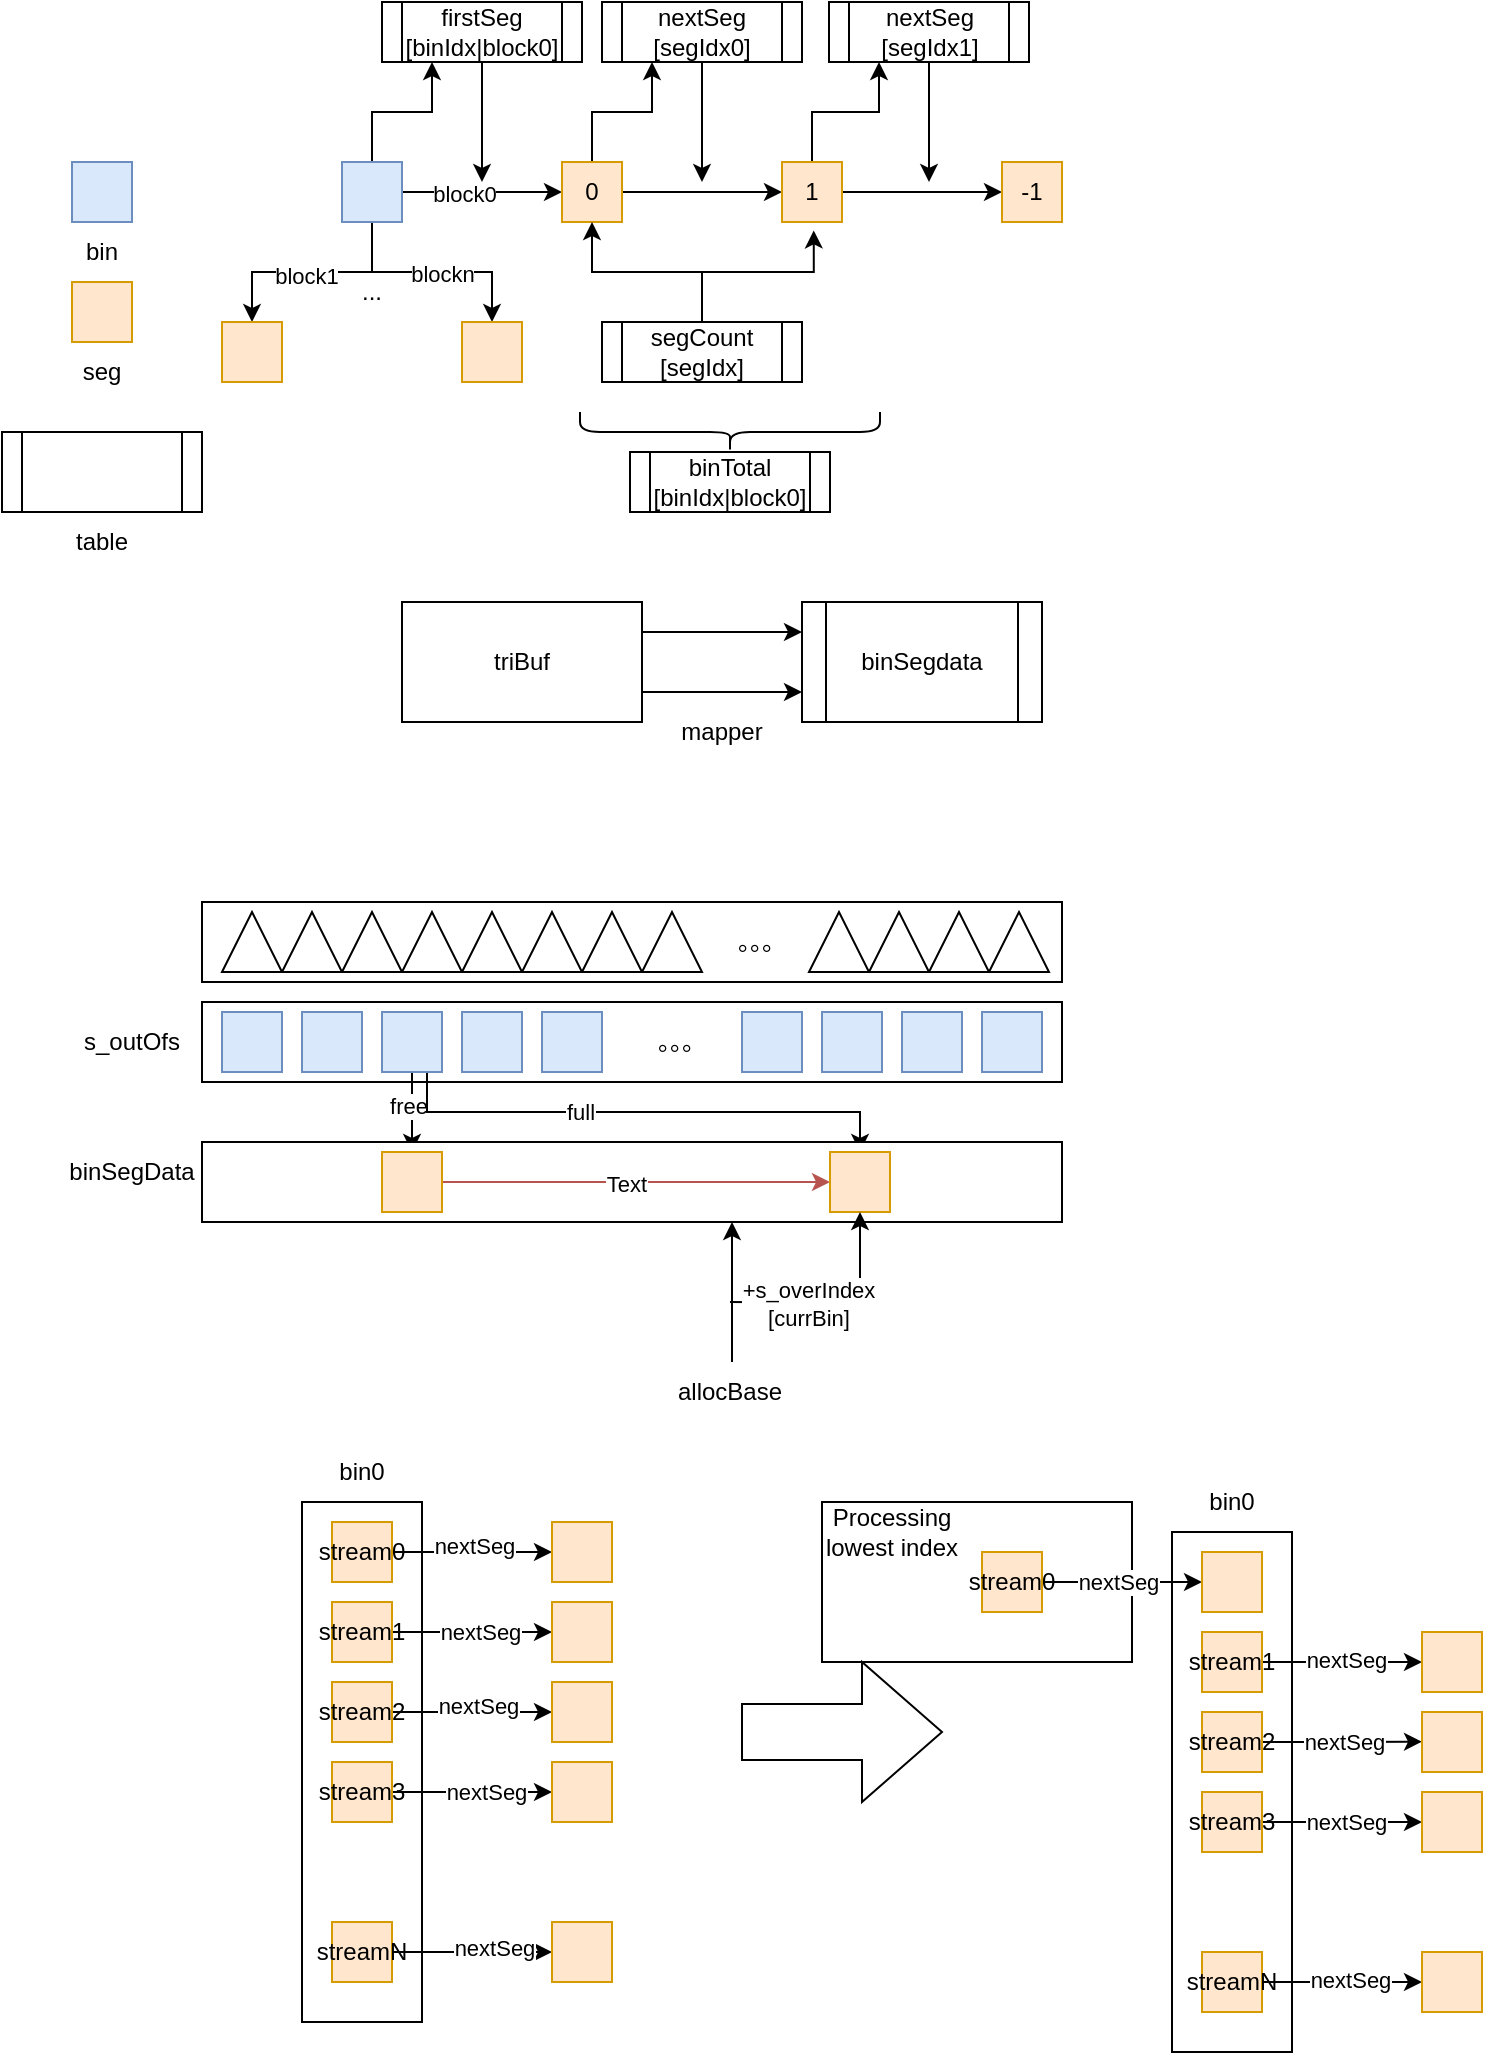 <mxfile version="23.1.6" type="github">
  <diagram name="第 1 页" id="Jw7tVS_LVLmDtr75cejy">
    <mxGraphModel dx="1158" dy="654" grid="1" gridSize="10" guides="1" tooltips="1" connect="1" arrows="1" fold="1" page="1" pageScale="1" pageWidth="827" pageHeight="1169" math="0" shadow="0">
      <root>
        <mxCell id="0" />
        <mxCell id="1" parent="0" />
        <mxCell id="SiZdVVhCGkmTTTWQaCTQ-135" value="" style="rounded=0;whiteSpace=wrap;html=1;" vertex="1" parent="1">
          <mxGeometry x="410" y="750" width="155" height="80" as="geometry" />
        </mxCell>
        <mxCell id="SiZdVVhCGkmTTTWQaCTQ-3" value="" style="group" vertex="1" connectable="0" parent="1">
          <mxGeometry x="20" y="80" width="60" height="60" as="geometry" />
        </mxCell>
        <mxCell id="SiZdVVhCGkmTTTWQaCTQ-1" value="" style="rounded=0;whiteSpace=wrap;html=1;fillColor=#dae8fc;strokeColor=#6c8ebf;" vertex="1" parent="SiZdVVhCGkmTTTWQaCTQ-3">
          <mxGeometry x="15" width="30" height="30" as="geometry" />
        </mxCell>
        <mxCell id="SiZdVVhCGkmTTTWQaCTQ-2" value="bin" style="text;html=1;align=center;verticalAlign=middle;whiteSpace=wrap;rounded=0;" vertex="1" parent="SiZdVVhCGkmTTTWQaCTQ-3">
          <mxGeometry y="30" width="60" height="30" as="geometry" />
        </mxCell>
        <mxCell id="SiZdVVhCGkmTTTWQaCTQ-7" value="" style="edgeStyle=orthogonalEdgeStyle;rounded=0;orthogonalLoop=1;jettySize=auto;html=1;" edge="1" parent="1" source="SiZdVVhCGkmTTTWQaCTQ-4" target="SiZdVVhCGkmTTTWQaCTQ-6">
          <mxGeometry relative="1" as="geometry" />
        </mxCell>
        <mxCell id="SiZdVVhCGkmTTTWQaCTQ-15" value="block0" style="edgeLabel;html=1;align=center;verticalAlign=middle;resizable=0;points=[];" vertex="1" connectable="0" parent="SiZdVVhCGkmTTTWQaCTQ-7">
          <mxGeometry x="-0.222" y="-1" relative="1" as="geometry">
            <mxPoint as="offset" />
          </mxGeometry>
        </mxCell>
        <mxCell id="SiZdVVhCGkmTTTWQaCTQ-9" value="" style="edgeStyle=orthogonalEdgeStyle;rounded=0;orthogonalLoop=1;jettySize=auto;html=1;exitX=0.5;exitY=1;exitDx=0;exitDy=0;" edge="1" parent="1" source="SiZdVVhCGkmTTTWQaCTQ-4" target="SiZdVVhCGkmTTTWQaCTQ-8">
          <mxGeometry relative="1" as="geometry" />
        </mxCell>
        <mxCell id="SiZdVVhCGkmTTTWQaCTQ-17" value="block1" style="edgeLabel;html=1;align=center;verticalAlign=middle;resizable=0;points=[];" vertex="1" connectable="0" parent="SiZdVVhCGkmTTTWQaCTQ-9">
          <mxGeometry x="0.055" y="2" relative="1" as="geometry">
            <mxPoint as="offset" />
          </mxGeometry>
        </mxCell>
        <mxCell id="SiZdVVhCGkmTTTWQaCTQ-11" style="edgeStyle=orthogonalEdgeStyle;rounded=0;orthogonalLoop=1;jettySize=auto;html=1;exitX=0.5;exitY=1;exitDx=0;exitDy=0;entryX=0.5;entryY=0;entryDx=0;entryDy=0;" edge="1" parent="1" source="SiZdVVhCGkmTTTWQaCTQ-4" target="SiZdVVhCGkmTTTWQaCTQ-10">
          <mxGeometry relative="1" as="geometry" />
        </mxCell>
        <mxCell id="SiZdVVhCGkmTTTWQaCTQ-16" value="blockn" style="edgeLabel;html=1;align=center;verticalAlign=middle;resizable=0;points=[];" vertex="1" connectable="0" parent="SiZdVVhCGkmTTTWQaCTQ-11">
          <mxGeometry x="0.084" y="-1" relative="1" as="geometry">
            <mxPoint as="offset" />
          </mxGeometry>
        </mxCell>
        <mxCell id="SiZdVVhCGkmTTTWQaCTQ-28" style="edgeStyle=orthogonalEdgeStyle;rounded=0;orthogonalLoop=1;jettySize=auto;html=1;exitX=0.5;exitY=0;exitDx=0;exitDy=0;entryX=0.25;entryY=1;entryDx=0;entryDy=0;" edge="1" parent="1" source="SiZdVVhCGkmTTTWQaCTQ-4" target="SiZdVVhCGkmTTTWQaCTQ-23">
          <mxGeometry relative="1" as="geometry" />
        </mxCell>
        <mxCell id="SiZdVVhCGkmTTTWQaCTQ-4" value="" style="rounded=0;whiteSpace=wrap;html=1;fillColor=#dae8fc;strokeColor=#6c8ebf;" vertex="1" parent="1">
          <mxGeometry x="170" y="80" width="30" height="30" as="geometry" />
        </mxCell>
        <mxCell id="SiZdVVhCGkmTTTWQaCTQ-20" value="" style="edgeStyle=orthogonalEdgeStyle;rounded=0;orthogonalLoop=1;jettySize=auto;html=1;" edge="1" parent="1" source="SiZdVVhCGkmTTTWQaCTQ-6" target="SiZdVVhCGkmTTTWQaCTQ-19">
          <mxGeometry relative="1" as="geometry" />
        </mxCell>
        <mxCell id="SiZdVVhCGkmTTTWQaCTQ-30" style="edgeStyle=orthogonalEdgeStyle;rounded=0;orthogonalLoop=1;jettySize=auto;html=1;exitX=0.5;exitY=0;exitDx=0;exitDy=0;entryX=0.25;entryY=1;entryDx=0;entryDy=0;" edge="1" parent="1" source="SiZdVVhCGkmTTTWQaCTQ-6" target="SiZdVVhCGkmTTTWQaCTQ-29">
          <mxGeometry relative="1" as="geometry" />
        </mxCell>
        <mxCell id="SiZdVVhCGkmTTTWQaCTQ-6" value="0" style="rounded=0;whiteSpace=wrap;html=1;fillColor=#ffe6cc;strokeColor=#d79b00;" vertex="1" parent="1">
          <mxGeometry x="280" y="80" width="30" height="30" as="geometry" />
        </mxCell>
        <mxCell id="SiZdVVhCGkmTTTWQaCTQ-8" value="" style="rounded=0;whiteSpace=wrap;html=1;fillColor=#ffe6cc;strokeColor=#d79b00;" vertex="1" parent="1">
          <mxGeometry x="110" y="160" width="30" height="30" as="geometry" />
        </mxCell>
        <mxCell id="SiZdVVhCGkmTTTWQaCTQ-10" value="" style="rounded=0;whiteSpace=wrap;html=1;fillColor=#ffe6cc;strokeColor=#d79b00;" vertex="1" parent="1">
          <mxGeometry x="230" y="160" width="30" height="30" as="geometry" />
        </mxCell>
        <mxCell id="SiZdVVhCGkmTTTWQaCTQ-13" value="" style="rounded=0;whiteSpace=wrap;html=1;fillColor=#ffe6cc;strokeColor=#d79b00;" vertex="1" parent="1">
          <mxGeometry x="35" y="140" width="30" height="30" as="geometry" />
        </mxCell>
        <mxCell id="SiZdVVhCGkmTTTWQaCTQ-14" value="seg" style="text;html=1;align=center;verticalAlign=middle;whiteSpace=wrap;rounded=0;" vertex="1" parent="1">
          <mxGeometry x="20" y="170" width="60" height="30" as="geometry" />
        </mxCell>
        <mxCell id="SiZdVVhCGkmTTTWQaCTQ-18" value="..." style="text;html=1;align=center;verticalAlign=middle;whiteSpace=wrap;rounded=0;" vertex="1" parent="1">
          <mxGeometry x="155" y="130" width="60" height="30" as="geometry" />
        </mxCell>
        <mxCell id="SiZdVVhCGkmTTTWQaCTQ-22" value="" style="edgeStyle=orthogonalEdgeStyle;rounded=0;orthogonalLoop=1;jettySize=auto;html=1;" edge="1" parent="1" source="SiZdVVhCGkmTTTWQaCTQ-19" target="SiZdVVhCGkmTTTWQaCTQ-21">
          <mxGeometry relative="1" as="geometry" />
        </mxCell>
        <mxCell id="SiZdVVhCGkmTTTWQaCTQ-33" style="edgeStyle=orthogonalEdgeStyle;rounded=0;orthogonalLoop=1;jettySize=auto;html=1;exitX=0.5;exitY=0;exitDx=0;exitDy=0;entryX=0.25;entryY=1;entryDx=0;entryDy=0;" edge="1" parent="1" source="SiZdVVhCGkmTTTWQaCTQ-19" target="SiZdVVhCGkmTTTWQaCTQ-32">
          <mxGeometry relative="1" as="geometry" />
        </mxCell>
        <mxCell id="SiZdVVhCGkmTTTWQaCTQ-19" value="1" style="rounded=0;whiteSpace=wrap;html=1;fillColor=#ffe6cc;strokeColor=#d79b00;" vertex="1" parent="1">
          <mxGeometry x="390" y="80" width="30" height="30" as="geometry" />
        </mxCell>
        <mxCell id="SiZdVVhCGkmTTTWQaCTQ-21" value="-1" style="rounded=0;whiteSpace=wrap;html=1;fillColor=#ffe6cc;strokeColor=#d79b00;" vertex="1" parent="1">
          <mxGeometry x="500" y="80" width="30" height="30" as="geometry" />
        </mxCell>
        <mxCell id="SiZdVVhCGkmTTTWQaCTQ-24" style="edgeStyle=orthogonalEdgeStyle;rounded=0;orthogonalLoop=1;jettySize=auto;html=1;" edge="1" parent="1" source="SiZdVVhCGkmTTTWQaCTQ-23">
          <mxGeometry relative="1" as="geometry">
            <mxPoint x="240" y="90" as="targetPoint" />
          </mxGeometry>
        </mxCell>
        <mxCell id="SiZdVVhCGkmTTTWQaCTQ-23" value="firstSeg&lt;br&gt;[binIdx|block0]" style="shape=process;whiteSpace=wrap;html=1;backgroundOutline=1;" vertex="1" parent="1">
          <mxGeometry x="190" width="100" height="30" as="geometry" />
        </mxCell>
        <mxCell id="SiZdVVhCGkmTTTWQaCTQ-31" style="edgeStyle=orthogonalEdgeStyle;rounded=0;orthogonalLoop=1;jettySize=auto;html=1;exitX=0.5;exitY=1;exitDx=0;exitDy=0;" edge="1" parent="1" source="SiZdVVhCGkmTTTWQaCTQ-29">
          <mxGeometry relative="1" as="geometry">
            <mxPoint x="350" y="90" as="targetPoint" />
          </mxGeometry>
        </mxCell>
        <mxCell id="SiZdVVhCGkmTTTWQaCTQ-29" value="nextSeg&lt;br&gt;[segIdx0]" style="shape=process;whiteSpace=wrap;html=1;backgroundOutline=1;" vertex="1" parent="1">
          <mxGeometry x="300" width="100" height="30" as="geometry" />
        </mxCell>
        <mxCell id="SiZdVVhCGkmTTTWQaCTQ-34" style="edgeStyle=orthogonalEdgeStyle;rounded=0;orthogonalLoop=1;jettySize=auto;html=1;" edge="1" parent="1" source="SiZdVVhCGkmTTTWQaCTQ-32">
          <mxGeometry relative="1" as="geometry">
            <mxPoint x="463.5" y="90" as="targetPoint" />
          </mxGeometry>
        </mxCell>
        <mxCell id="SiZdVVhCGkmTTTWQaCTQ-32" value="nextSeg&lt;br&gt;[segIdx1]" style="shape=process;whiteSpace=wrap;html=1;backgroundOutline=1;" vertex="1" parent="1">
          <mxGeometry x="413.5" width="100" height="30" as="geometry" />
        </mxCell>
        <mxCell id="SiZdVVhCGkmTTTWQaCTQ-36" style="edgeStyle=orthogonalEdgeStyle;rounded=0;orthogonalLoop=1;jettySize=auto;html=1;entryX=0.5;entryY=1;entryDx=0;entryDy=0;" edge="1" parent="1" source="SiZdVVhCGkmTTTWQaCTQ-35" target="SiZdVVhCGkmTTTWQaCTQ-6">
          <mxGeometry relative="1" as="geometry" />
        </mxCell>
        <mxCell id="SiZdVVhCGkmTTTWQaCTQ-35" value="segCount&lt;br&gt;[segIdx]" style="shape=process;whiteSpace=wrap;html=1;backgroundOutline=1;" vertex="1" parent="1">
          <mxGeometry x="300" y="160" width="100" height="30" as="geometry" />
        </mxCell>
        <mxCell id="SiZdVVhCGkmTTTWQaCTQ-37" style="edgeStyle=orthogonalEdgeStyle;rounded=0;orthogonalLoop=1;jettySize=auto;html=1;exitX=0.5;exitY=0;exitDx=0;exitDy=0;entryX=0.529;entryY=1.14;entryDx=0;entryDy=0;entryPerimeter=0;" edge="1" parent="1" source="SiZdVVhCGkmTTTWQaCTQ-35" target="SiZdVVhCGkmTTTWQaCTQ-19">
          <mxGeometry relative="1" as="geometry" />
        </mxCell>
        <mxCell id="SiZdVVhCGkmTTTWQaCTQ-41" value="binTotal&lt;br&gt;[binIdx|block0]" style="shape=process;whiteSpace=wrap;html=1;backgroundOutline=1;" vertex="1" parent="1">
          <mxGeometry x="314" y="225" width="100" height="30" as="geometry" />
        </mxCell>
        <mxCell id="SiZdVVhCGkmTTTWQaCTQ-42" value="" style="shape=curlyBracket;whiteSpace=wrap;html=1;rounded=1;flipH=1;labelPosition=right;verticalLabelPosition=middle;align=left;verticalAlign=middle;rotation=90;" vertex="1" parent="1">
          <mxGeometry x="354" y="140" width="20" height="150" as="geometry" />
        </mxCell>
        <mxCell id="SiZdVVhCGkmTTTWQaCTQ-45" style="edgeStyle=orthogonalEdgeStyle;rounded=0;orthogonalLoop=1;jettySize=auto;html=1;exitX=1;exitY=0.25;exitDx=0;exitDy=0;entryX=0;entryY=0.25;entryDx=0;entryDy=0;" edge="1" parent="1" source="SiZdVVhCGkmTTTWQaCTQ-43">
          <mxGeometry relative="1" as="geometry">
            <mxPoint x="400" y="315" as="targetPoint" />
          </mxGeometry>
        </mxCell>
        <mxCell id="SiZdVVhCGkmTTTWQaCTQ-46" style="edgeStyle=orthogonalEdgeStyle;rounded=0;orthogonalLoop=1;jettySize=auto;html=1;exitX=1;exitY=0.75;exitDx=0;exitDy=0;" edge="1" parent="1" source="SiZdVVhCGkmTTTWQaCTQ-43">
          <mxGeometry relative="1" as="geometry">
            <mxPoint x="400" y="345" as="targetPoint" />
          </mxGeometry>
        </mxCell>
        <mxCell id="SiZdVVhCGkmTTTWQaCTQ-43" value="triBuf" style="rounded=0;whiteSpace=wrap;html=1;" vertex="1" parent="1">
          <mxGeometry x="200" y="300" width="120" height="60" as="geometry" />
        </mxCell>
        <mxCell id="SiZdVVhCGkmTTTWQaCTQ-47" value="mapper" style="text;html=1;align=center;verticalAlign=middle;whiteSpace=wrap;rounded=0;" vertex="1" parent="1">
          <mxGeometry x="330" y="350" width="60" height="30" as="geometry" />
        </mxCell>
        <mxCell id="SiZdVVhCGkmTTTWQaCTQ-48" value="binSegdata" style="shape=process;whiteSpace=wrap;html=1;backgroundOutline=1;" vertex="1" parent="1">
          <mxGeometry x="400" y="300" width="120" height="60" as="geometry" />
        </mxCell>
        <mxCell id="SiZdVVhCGkmTTTWQaCTQ-49" value="" style="shape=process;whiteSpace=wrap;html=1;backgroundOutline=1;" vertex="1" parent="1">
          <mxGeometry y="215" width="100" height="40" as="geometry" />
        </mxCell>
        <mxCell id="SiZdVVhCGkmTTTWQaCTQ-50" value="table" style="text;html=1;align=center;verticalAlign=middle;whiteSpace=wrap;rounded=0;" vertex="1" parent="1">
          <mxGeometry x="20" y="255" width="60" height="30" as="geometry" />
        </mxCell>
        <mxCell id="SiZdVVhCGkmTTTWQaCTQ-51" value="" style="rounded=0;whiteSpace=wrap;html=1;" vertex="1" parent="1">
          <mxGeometry x="100" y="450" width="430" height="40" as="geometry" />
        </mxCell>
        <mxCell id="SiZdVVhCGkmTTTWQaCTQ-52" value="" style="triangle;whiteSpace=wrap;html=1;rotation=-90;" vertex="1" parent="1">
          <mxGeometry x="110" y="455" width="30" height="30" as="geometry" />
        </mxCell>
        <mxCell id="SiZdVVhCGkmTTTWQaCTQ-53" value="" style="triangle;whiteSpace=wrap;html=1;rotation=-90;" vertex="1" parent="1">
          <mxGeometry x="140" y="455" width="30" height="30" as="geometry" />
        </mxCell>
        <mxCell id="SiZdVVhCGkmTTTWQaCTQ-54" value="" style="triangle;whiteSpace=wrap;html=1;rotation=-90;" vertex="1" parent="1">
          <mxGeometry x="170" y="455" width="30" height="30" as="geometry" />
        </mxCell>
        <mxCell id="SiZdVVhCGkmTTTWQaCTQ-55" value="" style="triangle;whiteSpace=wrap;html=1;rotation=-90;" vertex="1" parent="1">
          <mxGeometry x="200" y="455" width="30" height="30" as="geometry" />
        </mxCell>
        <mxCell id="SiZdVVhCGkmTTTWQaCTQ-56" value="" style="triangle;whiteSpace=wrap;html=1;rotation=-90;" vertex="1" parent="1">
          <mxGeometry x="230" y="455" width="30" height="30" as="geometry" />
        </mxCell>
        <mxCell id="SiZdVVhCGkmTTTWQaCTQ-57" value="" style="triangle;whiteSpace=wrap;html=1;rotation=-90;" vertex="1" parent="1">
          <mxGeometry x="260" y="455" width="30" height="30" as="geometry" />
        </mxCell>
        <mxCell id="SiZdVVhCGkmTTTWQaCTQ-58" value="" style="triangle;whiteSpace=wrap;html=1;rotation=-90;" vertex="1" parent="1">
          <mxGeometry x="290" y="455" width="30" height="30" as="geometry" />
        </mxCell>
        <mxCell id="SiZdVVhCGkmTTTWQaCTQ-59" value="" style="triangle;whiteSpace=wrap;html=1;rotation=-90;" vertex="1" parent="1">
          <mxGeometry x="320" y="455" width="30" height="30" as="geometry" />
        </mxCell>
        <mxCell id="SiZdVVhCGkmTTTWQaCTQ-60" value="" style="triangle;whiteSpace=wrap;html=1;rotation=-90;" vertex="1" parent="1">
          <mxGeometry x="403.5" y="455" width="30" height="30" as="geometry" />
        </mxCell>
        <mxCell id="SiZdVVhCGkmTTTWQaCTQ-61" value="" style="triangle;whiteSpace=wrap;html=1;rotation=-90;" vertex="1" parent="1">
          <mxGeometry x="433.5" y="455" width="30" height="30" as="geometry" />
        </mxCell>
        <mxCell id="SiZdVVhCGkmTTTWQaCTQ-62" value="" style="triangle;whiteSpace=wrap;html=1;rotation=-90;" vertex="1" parent="1">
          <mxGeometry x="463.5" y="455" width="30" height="30" as="geometry" />
        </mxCell>
        <mxCell id="SiZdVVhCGkmTTTWQaCTQ-63" value="" style="triangle;whiteSpace=wrap;html=1;rotation=-90;" vertex="1" parent="1">
          <mxGeometry x="493.5" y="455" width="30" height="30" as="geometry" />
        </mxCell>
        <mxCell id="SiZdVVhCGkmTTTWQaCTQ-64" value="。。。" style="text;html=1;align=center;verticalAlign=middle;whiteSpace=wrap;rounded=0;" vertex="1" parent="1">
          <mxGeometry x="350" y="455" width="60" height="30" as="geometry" />
        </mxCell>
        <mxCell id="SiZdVVhCGkmTTTWQaCTQ-65" value="" style="rounded=0;whiteSpace=wrap;html=1;" vertex="1" parent="1">
          <mxGeometry x="100" y="500" width="430" height="40" as="geometry" />
        </mxCell>
        <mxCell id="SiZdVVhCGkmTTTWQaCTQ-66" value="" style="rounded=0;whiteSpace=wrap;html=1;fillColor=#dae8fc;strokeColor=#6c8ebf;" vertex="1" parent="1">
          <mxGeometry x="110" y="505" width="30" height="30" as="geometry" />
        </mxCell>
        <mxCell id="SiZdVVhCGkmTTTWQaCTQ-67" value="" style="rounded=0;whiteSpace=wrap;html=1;fillColor=#dae8fc;strokeColor=#6c8ebf;" vertex="1" parent="1">
          <mxGeometry x="150" y="505" width="30" height="30" as="geometry" />
        </mxCell>
        <mxCell id="SiZdVVhCGkmTTTWQaCTQ-83" style="edgeStyle=orthogonalEdgeStyle;rounded=0;orthogonalLoop=1;jettySize=auto;html=1;exitX=0.5;exitY=1;exitDx=0;exitDy=0;entryX=0.5;entryY=0;entryDx=0;entryDy=0;" edge="1" parent="1" source="SiZdVVhCGkmTTTWQaCTQ-68" target="SiZdVVhCGkmTTTWQaCTQ-81">
          <mxGeometry relative="1" as="geometry" />
        </mxCell>
        <mxCell id="SiZdVVhCGkmTTTWQaCTQ-85" value="free" style="edgeLabel;html=1;align=center;verticalAlign=middle;resizable=0;points=[];" vertex="1" connectable="0" parent="SiZdVVhCGkmTTTWQaCTQ-83">
          <mxGeometry x="-0.159" y="-2" relative="1" as="geometry">
            <mxPoint as="offset" />
          </mxGeometry>
        </mxCell>
        <mxCell id="SiZdVVhCGkmTTTWQaCTQ-84" style="edgeStyle=orthogonalEdgeStyle;rounded=0;orthogonalLoop=1;jettySize=auto;html=1;exitX=0.75;exitY=1;exitDx=0;exitDy=0;entryX=0.5;entryY=0;entryDx=0;entryDy=0;" edge="1" parent="1" source="SiZdVVhCGkmTTTWQaCTQ-68" target="SiZdVVhCGkmTTTWQaCTQ-82">
          <mxGeometry relative="1" as="geometry" />
        </mxCell>
        <mxCell id="SiZdVVhCGkmTTTWQaCTQ-86" value="full" style="edgeLabel;html=1;align=center;verticalAlign=middle;resizable=0;points=[];" vertex="1" connectable="0" parent="SiZdVVhCGkmTTTWQaCTQ-84">
          <mxGeometry x="-0.252" relative="1" as="geometry">
            <mxPoint as="offset" />
          </mxGeometry>
        </mxCell>
        <mxCell id="SiZdVVhCGkmTTTWQaCTQ-68" value="" style="rounded=0;whiteSpace=wrap;html=1;fillColor=#dae8fc;strokeColor=#6c8ebf;" vertex="1" parent="1">
          <mxGeometry x="190" y="505" width="30" height="30" as="geometry" />
        </mxCell>
        <mxCell id="SiZdVVhCGkmTTTWQaCTQ-69" value="" style="rounded=0;whiteSpace=wrap;html=1;fillColor=#dae8fc;strokeColor=#6c8ebf;" vertex="1" parent="1">
          <mxGeometry x="230" y="505" width="30" height="30" as="geometry" />
        </mxCell>
        <mxCell id="SiZdVVhCGkmTTTWQaCTQ-70" value="" style="rounded=0;whiteSpace=wrap;html=1;fillColor=#dae8fc;strokeColor=#6c8ebf;" vertex="1" parent="1">
          <mxGeometry x="270" y="505" width="30" height="30" as="geometry" />
        </mxCell>
        <mxCell id="SiZdVVhCGkmTTTWQaCTQ-71" value="。。。" style="text;html=1;align=center;verticalAlign=middle;whiteSpace=wrap;rounded=0;" vertex="1" parent="1">
          <mxGeometry x="310" y="505" width="60" height="30" as="geometry" />
        </mxCell>
        <mxCell id="SiZdVVhCGkmTTTWQaCTQ-75" value="" style="rounded=0;whiteSpace=wrap;html=1;fillColor=#dae8fc;strokeColor=#6c8ebf;" vertex="1" parent="1">
          <mxGeometry x="370" y="505" width="30" height="30" as="geometry" />
        </mxCell>
        <mxCell id="SiZdVVhCGkmTTTWQaCTQ-76" value="" style="rounded=0;whiteSpace=wrap;html=1;fillColor=#dae8fc;strokeColor=#6c8ebf;" vertex="1" parent="1">
          <mxGeometry x="410" y="505" width="30" height="30" as="geometry" />
        </mxCell>
        <mxCell id="SiZdVVhCGkmTTTWQaCTQ-77" value="" style="rounded=0;whiteSpace=wrap;html=1;fillColor=#dae8fc;strokeColor=#6c8ebf;" vertex="1" parent="1">
          <mxGeometry x="450" y="505" width="30" height="30" as="geometry" />
        </mxCell>
        <mxCell id="SiZdVVhCGkmTTTWQaCTQ-78" value="" style="rounded=0;whiteSpace=wrap;html=1;fillColor=#dae8fc;strokeColor=#6c8ebf;" vertex="1" parent="1">
          <mxGeometry x="490" y="505" width="30" height="30" as="geometry" />
        </mxCell>
        <mxCell id="SiZdVVhCGkmTTTWQaCTQ-80" value="" style="rounded=0;whiteSpace=wrap;html=1;" vertex="1" parent="1">
          <mxGeometry x="100" y="570" width="430" height="40" as="geometry" />
        </mxCell>
        <mxCell id="SiZdVVhCGkmTTTWQaCTQ-160" style="edgeStyle=orthogonalEdgeStyle;rounded=0;orthogonalLoop=1;jettySize=auto;html=1;exitX=1;exitY=0.5;exitDx=0;exitDy=0;fillColor=#f8cecc;strokeColor=#b85450;" edge="1" parent="1" source="SiZdVVhCGkmTTTWQaCTQ-81" target="SiZdVVhCGkmTTTWQaCTQ-82">
          <mxGeometry relative="1" as="geometry" />
        </mxCell>
        <mxCell id="SiZdVVhCGkmTTTWQaCTQ-161" value="Text" style="edgeLabel;html=1;align=center;verticalAlign=middle;resizable=0;points=[];" vertex="1" connectable="0" parent="SiZdVVhCGkmTTTWQaCTQ-160">
          <mxGeometry x="-0.051" y="-1" relative="1" as="geometry">
            <mxPoint as="offset" />
          </mxGeometry>
        </mxCell>
        <mxCell id="SiZdVVhCGkmTTTWQaCTQ-81" value="" style="rounded=0;whiteSpace=wrap;html=1;fillColor=#ffe6cc;strokeColor=#d79b00;" vertex="1" parent="1">
          <mxGeometry x="190" y="575" width="30" height="30" as="geometry" />
        </mxCell>
        <mxCell id="SiZdVVhCGkmTTTWQaCTQ-82" value="" style="rounded=0;whiteSpace=wrap;html=1;fillColor=#ffe6cc;strokeColor=#d79b00;" vertex="1" parent="1">
          <mxGeometry x="414" y="575" width="30" height="30" as="geometry" />
        </mxCell>
        <mxCell id="SiZdVVhCGkmTTTWQaCTQ-87" value="" style="endArrow=classic;html=1;rounded=0;" edge="1" parent="1">
          <mxGeometry width="50" height="50" relative="1" as="geometry">
            <mxPoint x="365" y="680" as="sourcePoint" />
            <mxPoint x="365" y="610" as="targetPoint" />
          </mxGeometry>
        </mxCell>
        <mxCell id="SiZdVVhCGkmTTTWQaCTQ-90" style="edgeStyle=orthogonalEdgeStyle;rounded=0;orthogonalLoop=1;jettySize=auto;html=1;" edge="1" parent="1" target="SiZdVVhCGkmTTTWQaCTQ-82">
          <mxGeometry relative="1" as="geometry">
            <mxPoint x="364" y="650" as="sourcePoint" />
          </mxGeometry>
        </mxCell>
        <mxCell id="SiZdVVhCGkmTTTWQaCTQ-91" value="+s_overIndex&lt;br&gt;[currBin]" style="edgeLabel;html=1;align=center;verticalAlign=middle;resizable=0;points=[];" vertex="1" connectable="0" parent="SiZdVVhCGkmTTTWQaCTQ-90">
          <mxGeometry x="-0.29" relative="1" as="geometry">
            <mxPoint as="offset" />
          </mxGeometry>
        </mxCell>
        <mxCell id="SiZdVVhCGkmTTTWQaCTQ-88" value="allocBase" style="text;html=1;align=center;verticalAlign=middle;whiteSpace=wrap;rounded=0;" vertex="1" parent="1">
          <mxGeometry x="334" y="680" width="60" height="30" as="geometry" />
        </mxCell>
        <mxCell id="SiZdVVhCGkmTTTWQaCTQ-92" value="binSegData" style="text;html=1;align=center;verticalAlign=middle;whiteSpace=wrap;rounded=0;" vertex="1" parent="1">
          <mxGeometry x="35" y="570" width="60" height="30" as="geometry" />
        </mxCell>
        <mxCell id="SiZdVVhCGkmTTTWQaCTQ-93" value="s_outOfs" style="text;html=1;align=center;verticalAlign=middle;whiteSpace=wrap;rounded=0;" vertex="1" parent="1">
          <mxGeometry x="35" y="505" width="60" height="30" as="geometry" />
        </mxCell>
        <mxCell id="SiZdVVhCGkmTTTWQaCTQ-94" value="" style="rounded=0;whiteSpace=wrap;html=1;" vertex="1" parent="1">
          <mxGeometry x="150" y="750" width="60" height="260" as="geometry" />
        </mxCell>
        <mxCell id="SiZdVVhCGkmTTTWQaCTQ-95" value="bin0" style="text;html=1;align=center;verticalAlign=middle;whiteSpace=wrap;rounded=0;" vertex="1" parent="1">
          <mxGeometry x="150" y="720" width="60" height="30" as="geometry" />
        </mxCell>
        <mxCell id="SiZdVVhCGkmTTTWQaCTQ-104" value="" style="edgeStyle=orthogonalEdgeStyle;rounded=0;orthogonalLoop=1;jettySize=auto;html=1;" edge="1" parent="1" source="SiZdVVhCGkmTTTWQaCTQ-96" target="SiZdVVhCGkmTTTWQaCTQ-103">
          <mxGeometry relative="1" as="geometry" />
        </mxCell>
        <mxCell id="SiZdVVhCGkmTTTWQaCTQ-164" value="nextSeg" style="edgeLabel;html=1;align=center;verticalAlign=middle;resizable=0;points=[];" vertex="1" connectable="0" parent="SiZdVVhCGkmTTTWQaCTQ-104">
          <mxGeometry x="0.014" y="3" relative="1" as="geometry">
            <mxPoint as="offset" />
          </mxGeometry>
        </mxCell>
        <mxCell id="SiZdVVhCGkmTTTWQaCTQ-96" value="stream0" style="rounded=0;whiteSpace=wrap;html=1;fillColor=#ffe6cc;strokeColor=#d79b00;" vertex="1" parent="1">
          <mxGeometry x="165" y="760" width="30" height="30" as="geometry" />
        </mxCell>
        <mxCell id="SiZdVVhCGkmTTTWQaCTQ-109" style="edgeStyle=orthogonalEdgeStyle;rounded=0;orthogonalLoop=1;jettySize=auto;html=1;" edge="1" parent="1" source="SiZdVVhCGkmTTTWQaCTQ-97" target="SiZdVVhCGkmTTTWQaCTQ-108">
          <mxGeometry relative="1" as="geometry" />
        </mxCell>
        <mxCell id="SiZdVVhCGkmTTTWQaCTQ-165" value="nextSeg" style="edgeLabel;html=1;align=center;verticalAlign=middle;resizable=0;points=[];" vertex="1" connectable="0" parent="SiZdVVhCGkmTTTWQaCTQ-109">
          <mxGeometry x="0.1" relative="1" as="geometry">
            <mxPoint as="offset" />
          </mxGeometry>
        </mxCell>
        <mxCell id="SiZdVVhCGkmTTTWQaCTQ-97" value="stream1" style="rounded=0;whiteSpace=wrap;html=1;fillColor=#ffe6cc;strokeColor=#d79b00;" vertex="1" parent="1">
          <mxGeometry x="165" y="800" width="30" height="30" as="geometry" />
        </mxCell>
        <mxCell id="SiZdVVhCGkmTTTWQaCTQ-110" style="edgeStyle=orthogonalEdgeStyle;rounded=0;orthogonalLoop=1;jettySize=auto;html=1;exitX=1;exitY=0.5;exitDx=0;exitDy=0;entryX=0;entryY=0.5;entryDx=0;entryDy=0;" edge="1" parent="1" source="SiZdVVhCGkmTTTWQaCTQ-98" target="SiZdVVhCGkmTTTWQaCTQ-111">
          <mxGeometry relative="1" as="geometry">
            <mxPoint x="270" y="855" as="targetPoint" />
          </mxGeometry>
        </mxCell>
        <mxCell id="SiZdVVhCGkmTTTWQaCTQ-166" value="nextSeg" style="edgeLabel;html=1;align=center;verticalAlign=middle;resizable=0;points=[];" vertex="1" connectable="0" parent="SiZdVVhCGkmTTTWQaCTQ-110">
          <mxGeometry x="0.071" y="3" relative="1" as="geometry">
            <mxPoint as="offset" />
          </mxGeometry>
        </mxCell>
        <mxCell id="SiZdVVhCGkmTTTWQaCTQ-98" value="stream2" style="rounded=0;whiteSpace=wrap;html=1;fillColor=#ffe6cc;strokeColor=#d79b00;" vertex="1" parent="1">
          <mxGeometry x="165" y="840" width="30" height="30" as="geometry" />
        </mxCell>
        <mxCell id="SiZdVVhCGkmTTTWQaCTQ-113" style="edgeStyle=orthogonalEdgeStyle;rounded=0;orthogonalLoop=1;jettySize=auto;html=1;" edge="1" parent="1" source="SiZdVVhCGkmTTTWQaCTQ-99" target="SiZdVVhCGkmTTTWQaCTQ-112">
          <mxGeometry relative="1" as="geometry" />
        </mxCell>
        <mxCell id="SiZdVVhCGkmTTTWQaCTQ-167" value="nextSeg" style="edgeLabel;html=1;align=center;verticalAlign=middle;resizable=0;points=[];" vertex="1" connectable="0" parent="SiZdVVhCGkmTTTWQaCTQ-113">
          <mxGeometry x="0.157" relative="1" as="geometry">
            <mxPoint as="offset" />
          </mxGeometry>
        </mxCell>
        <mxCell id="SiZdVVhCGkmTTTWQaCTQ-99" value="stream3" style="rounded=0;whiteSpace=wrap;html=1;fillColor=#ffe6cc;strokeColor=#d79b00;" vertex="1" parent="1">
          <mxGeometry x="165" y="880" width="30" height="30" as="geometry" />
        </mxCell>
        <mxCell id="SiZdVVhCGkmTTTWQaCTQ-115" value="" style="edgeStyle=orthogonalEdgeStyle;rounded=0;orthogonalLoop=1;jettySize=auto;html=1;" edge="1" parent="1" source="SiZdVVhCGkmTTTWQaCTQ-100" target="SiZdVVhCGkmTTTWQaCTQ-114">
          <mxGeometry relative="1" as="geometry" />
        </mxCell>
        <mxCell id="SiZdVVhCGkmTTTWQaCTQ-168" value="nextSeg" style="edgeLabel;html=1;align=center;verticalAlign=middle;resizable=0;points=[];" vertex="1" connectable="0" parent="SiZdVVhCGkmTTTWQaCTQ-115">
          <mxGeometry x="0.257" y="2" relative="1" as="geometry">
            <mxPoint as="offset" />
          </mxGeometry>
        </mxCell>
        <mxCell id="SiZdVVhCGkmTTTWQaCTQ-100" value="streamN" style="rounded=0;whiteSpace=wrap;html=1;fillColor=#ffe6cc;strokeColor=#d79b00;" vertex="1" parent="1">
          <mxGeometry x="165" y="960" width="30" height="30" as="geometry" />
        </mxCell>
        <mxCell id="SiZdVVhCGkmTTTWQaCTQ-103" value="" style="rounded=0;whiteSpace=wrap;html=1;fillColor=#ffe6cc;strokeColor=#d79b00;" vertex="1" parent="1">
          <mxGeometry x="275" y="760" width="30" height="30" as="geometry" />
        </mxCell>
        <mxCell id="SiZdVVhCGkmTTTWQaCTQ-108" value="" style="rounded=0;whiteSpace=wrap;html=1;fillColor=#ffe6cc;strokeColor=#d79b00;" vertex="1" parent="1">
          <mxGeometry x="275" y="800" width="30" height="30" as="geometry" />
        </mxCell>
        <mxCell id="SiZdVVhCGkmTTTWQaCTQ-111" value="" style="rounded=0;whiteSpace=wrap;html=1;fillColor=#ffe6cc;strokeColor=#d79b00;" vertex="1" parent="1">
          <mxGeometry x="275" y="840" width="30" height="30" as="geometry" />
        </mxCell>
        <mxCell id="SiZdVVhCGkmTTTWQaCTQ-112" value="" style="rounded=0;whiteSpace=wrap;html=1;fillColor=#ffe6cc;strokeColor=#d79b00;" vertex="1" parent="1">
          <mxGeometry x="275" y="880" width="30" height="30" as="geometry" />
        </mxCell>
        <mxCell id="SiZdVVhCGkmTTTWQaCTQ-114" value="" style="rounded=0;whiteSpace=wrap;html=1;fillColor=#ffe6cc;strokeColor=#d79b00;" vertex="1" parent="1">
          <mxGeometry x="275" y="960" width="30" height="30" as="geometry" />
        </mxCell>
        <mxCell id="SiZdVVhCGkmTTTWQaCTQ-116" value="" style="html=1;shadow=0;dashed=0;align=center;verticalAlign=middle;shape=mxgraph.arrows2.arrow;dy=0.6;dx=40;notch=0;" vertex="1" parent="1">
          <mxGeometry x="370" y="830" width="100" height="70" as="geometry" />
        </mxCell>
        <mxCell id="SiZdVVhCGkmTTTWQaCTQ-117" value="" style="rounded=0;whiteSpace=wrap;html=1;" vertex="1" parent="1">
          <mxGeometry x="585" y="765" width="60" height="260" as="geometry" />
        </mxCell>
        <mxCell id="SiZdVVhCGkmTTTWQaCTQ-118" value="bin0" style="text;html=1;align=center;verticalAlign=middle;whiteSpace=wrap;rounded=0;" vertex="1" parent="1">
          <mxGeometry x="585" y="735" width="60" height="30" as="geometry" />
        </mxCell>
        <mxCell id="SiZdVVhCGkmTTTWQaCTQ-119" value="" style="edgeStyle=orthogonalEdgeStyle;rounded=0;orthogonalLoop=1;jettySize=auto;html=1;" edge="1" parent="1" source="SiZdVVhCGkmTTTWQaCTQ-120" target="SiZdVVhCGkmTTTWQaCTQ-129">
          <mxGeometry relative="1" as="geometry" />
        </mxCell>
        <mxCell id="SiZdVVhCGkmTTTWQaCTQ-170" value="nextSeg" style="edgeLabel;html=1;align=center;verticalAlign=middle;resizable=0;points=[];" vertex="1" connectable="0" parent="SiZdVVhCGkmTTTWQaCTQ-119">
          <mxGeometry x="-0.054" relative="1" as="geometry">
            <mxPoint as="offset" />
          </mxGeometry>
        </mxCell>
        <mxCell id="SiZdVVhCGkmTTTWQaCTQ-120" value="stream0" style="rounded=0;whiteSpace=wrap;html=1;fillColor=#ffe6cc;strokeColor=#d79b00;" vertex="1" parent="1">
          <mxGeometry x="490" y="775" width="30" height="30" as="geometry" />
        </mxCell>
        <mxCell id="SiZdVVhCGkmTTTWQaCTQ-121" style="edgeStyle=orthogonalEdgeStyle;rounded=0;orthogonalLoop=1;jettySize=auto;html=1;" edge="1" parent="1" source="SiZdVVhCGkmTTTWQaCTQ-122" target="SiZdVVhCGkmTTTWQaCTQ-130">
          <mxGeometry relative="1" as="geometry" />
        </mxCell>
        <mxCell id="SiZdVVhCGkmTTTWQaCTQ-169" value="nextSeg" style="edgeLabel;html=1;align=center;verticalAlign=middle;resizable=0;points=[];" vertex="1" connectable="0" parent="SiZdVVhCGkmTTTWQaCTQ-121">
          <mxGeometry x="0.039" y="1" relative="1" as="geometry">
            <mxPoint as="offset" />
          </mxGeometry>
        </mxCell>
        <mxCell id="SiZdVVhCGkmTTTWQaCTQ-122" value="stream1" style="rounded=0;whiteSpace=wrap;html=1;fillColor=#ffe6cc;strokeColor=#d79b00;" vertex="1" parent="1">
          <mxGeometry x="600" y="815" width="30" height="30" as="geometry" />
        </mxCell>
        <mxCell id="SiZdVVhCGkmTTTWQaCTQ-123" style="edgeStyle=orthogonalEdgeStyle;rounded=0;orthogonalLoop=1;jettySize=auto;html=1;exitX=1;exitY=0.5;exitDx=0;exitDy=0;entryX=0;entryY=0.495;entryDx=0;entryDy=0;entryPerimeter=0;" edge="1" parent="1" source="SiZdVVhCGkmTTTWQaCTQ-124" target="SiZdVVhCGkmTTTWQaCTQ-131">
          <mxGeometry relative="1" as="geometry">
            <mxPoint x="705" y="869.857" as="targetPoint" />
            <Array as="points" />
          </mxGeometry>
        </mxCell>
        <mxCell id="SiZdVVhCGkmTTTWQaCTQ-171" value="nextSeg" style="edgeLabel;html=1;align=center;verticalAlign=middle;resizable=0;points=[];" vertex="1" connectable="0" parent="SiZdVVhCGkmTTTWQaCTQ-123">
          <mxGeometry x="0.027" relative="1" as="geometry">
            <mxPoint as="offset" />
          </mxGeometry>
        </mxCell>
        <mxCell id="SiZdVVhCGkmTTTWQaCTQ-124" value="stream2" style="rounded=0;whiteSpace=wrap;html=1;fillColor=#ffe6cc;strokeColor=#d79b00;" vertex="1" parent="1">
          <mxGeometry x="600" y="855" width="30" height="30" as="geometry" />
        </mxCell>
        <mxCell id="SiZdVVhCGkmTTTWQaCTQ-125" style="edgeStyle=orthogonalEdgeStyle;rounded=0;orthogonalLoop=1;jettySize=auto;html=1;" edge="1" parent="1" source="SiZdVVhCGkmTTTWQaCTQ-126" target="SiZdVVhCGkmTTTWQaCTQ-132">
          <mxGeometry relative="1" as="geometry" />
        </mxCell>
        <mxCell id="SiZdVVhCGkmTTTWQaCTQ-172" value="nextSeg" style="edgeLabel;html=1;align=center;verticalAlign=middle;resizable=0;points=[];" vertex="1" connectable="0" parent="SiZdVVhCGkmTTTWQaCTQ-125">
          <mxGeometry x="0.054" relative="1" as="geometry">
            <mxPoint as="offset" />
          </mxGeometry>
        </mxCell>
        <mxCell id="SiZdVVhCGkmTTTWQaCTQ-126" value="stream3" style="rounded=0;whiteSpace=wrap;html=1;fillColor=#ffe6cc;strokeColor=#d79b00;" vertex="1" parent="1">
          <mxGeometry x="600" y="895" width="30" height="30" as="geometry" />
        </mxCell>
        <mxCell id="SiZdVVhCGkmTTTWQaCTQ-127" value="" style="edgeStyle=orthogonalEdgeStyle;rounded=0;orthogonalLoop=1;jettySize=auto;html=1;" edge="1" parent="1" source="SiZdVVhCGkmTTTWQaCTQ-128" target="SiZdVVhCGkmTTTWQaCTQ-133">
          <mxGeometry relative="1" as="geometry" />
        </mxCell>
        <mxCell id="SiZdVVhCGkmTTTWQaCTQ-173" value="nextSeg" style="edgeLabel;html=1;align=center;verticalAlign=middle;resizable=0;points=[];" vertex="1" connectable="0" parent="SiZdVVhCGkmTTTWQaCTQ-127">
          <mxGeometry x="0.082" y="1" relative="1" as="geometry">
            <mxPoint as="offset" />
          </mxGeometry>
        </mxCell>
        <mxCell id="SiZdVVhCGkmTTTWQaCTQ-128" value="streamN" style="rounded=0;whiteSpace=wrap;html=1;fillColor=#ffe6cc;strokeColor=#d79b00;" vertex="1" parent="1">
          <mxGeometry x="600" y="975" width="30" height="30" as="geometry" />
        </mxCell>
        <mxCell id="SiZdVVhCGkmTTTWQaCTQ-129" value="" style="rounded=0;whiteSpace=wrap;html=1;fillColor=#ffe6cc;strokeColor=#d79b00;" vertex="1" parent="1">
          <mxGeometry x="600" y="775" width="30" height="30" as="geometry" />
        </mxCell>
        <mxCell id="SiZdVVhCGkmTTTWQaCTQ-130" value="" style="rounded=0;whiteSpace=wrap;html=1;fillColor=#ffe6cc;strokeColor=#d79b00;" vertex="1" parent="1">
          <mxGeometry x="710" y="815" width="30" height="30" as="geometry" />
        </mxCell>
        <mxCell id="SiZdVVhCGkmTTTWQaCTQ-131" value="" style="rounded=0;whiteSpace=wrap;html=1;fillColor=#ffe6cc;strokeColor=#d79b00;" vertex="1" parent="1">
          <mxGeometry x="710" y="855" width="30" height="30" as="geometry" />
        </mxCell>
        <mxCell id="SiZdVVhCGkmTTTWQaCTQ-132" value="" style="rounded=0;whiteSpace=wrap;html=1;fillColor=#ffe6cc;strokeColor=#d79b00;" vertex="1" parent="1">
          <mxGeometry x="710" y="895" width="30" height="30" as="geometry" />
        </mxCell>
        <mxCell id="SiZdVVhCGkmTTTWQaCTQ-133" value="" style="rounded=0;whiteSpace=wrap;html=1;fillColor=#ffe6cc;strokeColor=#d79b00;" vertex="1" parent="1">
          <mxGeometry x="710" y="975" width="30" height="30" as="geometry" />
        </mxCell>
        <mxCell id="SiZdVVhCGkmTTTWQaCTQ-134" value="Processing lowest index" style="text;html=1;align=center;verticalAlign=middle;whiteSpace=wrap;rounded=0;" vertex="1" parent="1">
          <mxGeometry x="410" y="750" width="70" height="30" as="geometry" />
        </mxCell>
      </root>
    </mxGraphModel>
  </diagram>
</mxfile>
